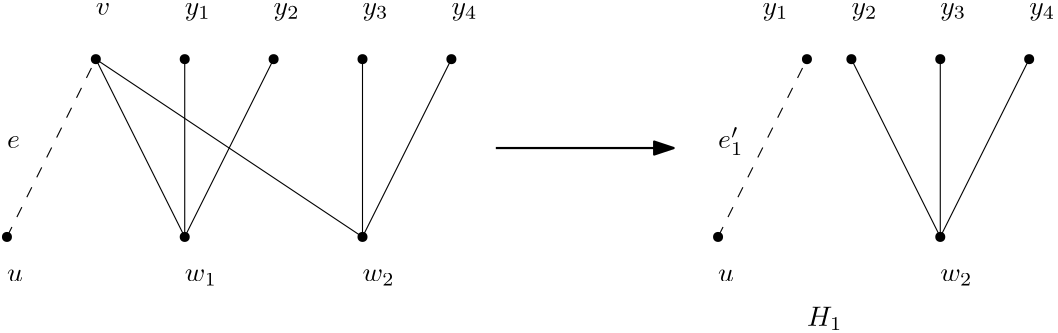 <?xml version="1.0"?>
<!DOCTYPE ipe SYSTEM "ipe.dtd">
<ipe version="70005" creator="Ipe 7.1.2">
<info created="D:20120204190754" modified="D:20120204204846"/>
<ipestyle name="basic">
<symbol name="arrow/arc(spx)">
<path stroke="sym-stroke" fill="sym-stroke" pen="sym-pen">
0 0 m
-1 0.333 l
-1 -0.333 l
h
</path>
</symbol>
<symbol name="arrow/farc(spx)">
<path stroke="sym-stroke" fill="white" pen="sym-pen">
0 0 m
-1 0.333 l
-1 -0.333 l
h
</path>
</symbol>
<symbol name="mark/circle(sx)" transformations="translations">
<path fill="sym-stroke">
0.6 0 0 0.6 0 0 e
0.4 0 0 0.4 0 0 e
</path>
</symbol>
<symbol name="mark/disk(sx)" transformations="translations">
<path fill="sym-stroke">
0.6 0 0 0.6 0 0 e
</path>
</symbol>
<symbol name="mark/fdisk(sfx)" transformations="translations">
<group>
<path fill="sym-fill">
0.5 0 0 0.5 0 0 e
</path>
<path fill="sym-stroke" fillrule="eofill">
0.6 0 0 0.6 0 0 e
0.4 0 0 0.4 0 0 e
</path>
</group>
</symbol>
<symbol name="mark/box(sx)" transformations="translations">
<path fill="sym-stroke" fillrule="eofill">
-0.6 -0.6 m
0.6 -0.6 l
0.6 0.6 l
-0.6 0.6 l
h
-0.4 -0.4 m
0.4 -0.4 l
0.4 0.4 l
-0.4 0.4 l
h
</path>
</symbol>
<symbol name="mark/square(sx)" transformations="translations">
<path fill="sym-stroke">
-0.6 -0.6 m
0.6 -0.6 l
0.6 0.6 l
-0.6 0.6 l
h
</path>
</symbol>
<symbol name="mark/fsquare(sfx)" transformations="translations">
<group>
<path fill="sym-fill">
-0.5 -0.5 m
0.5 -0.5 l
0.5 0.5 l
-0.5 0.5 l
h
</path>
<path fill="sym-stroke" fillrule="eofill">
-0.6 -0.6 m
0.6 -0.6 l
0.6 0.6 l
-0.6 0.6 l
h
-0.4 -0.4 m
0.4 -0.4 l
0.4 0.4 l
-0.4 0.4 l
h
</path>
</group>
</symbol>
<symbol name="mark/cross(sx)" transformations="translations">
<group>
<path fill="sym-stroke">
-0.43 -0.57 m
0.57 0.43 l
0.43 0.57 l
-0.57 -0.43 l
h
</path>
<path fill="sym-stroke">
-0.43 0.57 m
0.57 -0.43 l
0.43 -0.57 l
-0.57 0.43 l
h
</path>
</group>
</symbol>
<symbol name="arrow/fnormal(spx)">
<path stroke="sym-stroke" fill="white" pen="sym-pen">
0 0 m
-1 0.333 l
-1 -0.333 l
h
</path>
</symbol>
<symbol name="arrow/pointed(spx)">
<path stroke="sym-stroke" fill="sym-stroke" pen="sym-pen">
0 0 m
-1 0.333 l
-0.8 0 l
-1 -0.333 l
h
</path>
</symbol>
<symbol name="arrow/fpointed(spx)">
<path stroke="sym-stroke" fill="white" pen="sym-pen">
0 0 m
-1 0.333 l
-0.8 0 l
-1 -0.333 l
h
</path>
</symbol>
<symbol name="arrow/linear(spx)">
<path stroke="sym-stroke" pen="sym-pen">
-1 0.333 m
0 0 l
-1 -0.333 l
</path>
</symbol>
<symbol name="arrow/fdouble(spx)">
<path stroke="sym-stroke" fill="white" pen="sym-pen">
0 0 m
-1 0.333 l
-1 -0.333 l
h
-1 0 m
-2 0.333 l
-2 -0.333 l
h
</path>
</symbol>
<symbol name="arrow/double(spx)">
<path stroke="sym-stroke" fill="sym-stroke" pen="sym-pen">
0 0 m
-1 0.333 l
-1 -0.333 l
h
-1 0 m
-2 0.333 l
-2 -0.333 l
h
</path>
</symbol>
<pen name="heavier" value="0.8"/>
<pen name="fat" value="1.2"/>
<pen name="ultrafat" value="2"/>
<symbolsize name="large" value="5"/>
<symbolsize name="small" value="2"/>
<symbolsize name="tiny" value="1.1"/>
<arrowsize name="large" value="10"/>
<arrowsize name="small" value="5"/>
<arrowsize name="tiny" value="3"/>
<color name="red" value="1 0 0"/>
<color name="green" value="0 1 0"/>
<color name="blue" value="0 0 1"/>
<color name="yellow" value="1 1 0"/>
<color name="orange" value="1 0.647 0"/>
<color name="gold" value="1 0.843 0"/>
<color name="purple" value="0.627 0.125 0.941"/>
<color name="gray" value="0.745"/>
<color name="brown" value="0.647 0.165 0.165"/>
<color name="navy" value="0 0 0.502"/>
<color name="pink" value="1 0.753 0.796"/>
<color name="seagreen" value="0.18 0.545 0.341"/>
<color name="turquoise" value="0.251 0.878 0.816"/>
<color name="violet" value="0.933 0.51 0.933"/>
<color name="darkblue" value="0 0 0.545"/>
<color name="darkcyan" value="0 0.545 0.545"/>
<color name="darkgray" value="0.663"/>
<color name="darkgreen" value="0 0.392 0"/>
<color name="darkmagenta" value="0.545 0 0.545"/>
<color name="darkorange" value="1 0.549 0"/>
<color name="darkred" value="0.545 0 0"/>
<color name="lightblue" value="0.678 0.847 0.902"/>
<color name="lightcyan" value="0.878 1 1"/>
<color name="lightgray" value="0.827"/>
<color name="lightgreen" value="0.565 0.933 0.565"/>
<color name="lightyellow" value="1 1 0.878"/>
<dashstyle name="dashed" value="[4] 0"/>
<dashstyle name="dotted" value="[1 3] 0"/>
<dashstyle name="dash dotted" value="[4 2 1 2] 0"/>
<dashstyle name="dash dot dotted" value="[4 2 1 2 1 2] 0"/>
<textsize name="large" value="\large"/>
<textsize name="Large" value="\Large"/>
<textsize name="LARGE" value="\LARGE"/>
<textsize name="huge" value="\huge"/>
<textsize name="Huge" value="\Huge"/>
<textsize name="small" value="\small"/>
<textsize name="footnote" value="\footnotesize"/>
<textsize name="tiny" value="\tiny"/>
<textstyle name="center" begin="\begin{center}" end="\end{center}"/>
<textstyle name="itemize" begin="\begin{itemize}" end="\end{itemize}"/>
<textstyle name="item" begin="\begin{itemize}\item{}" end="\end{itemize}"/>
<gridsize name="4 pts" value="4"/>
<gridsize name="8 pts (~3 mm)" value="8"/>
<gridsize name="16 pts (~6 mm)" value="16"/>
<gridsize name="32 pts (~12 mm)" value="32"/>
<gridsize name="10 pts (~3.5 mm)" value="10"/>
<gridsize name="20 pts (~7 mm)" value="20"/>
<gridsize name="14 pts (~5 mm)" value="14"/>
<gridsize name="28 pts (~10 mm)" value="28"/>
<gridsize name="56 pts (~20 mm)" value="56"/>
<anglesize name="90 deg" value="90"/>
<anglesize name="60 deg" value="60"/>
<anglesize name="45 deg" value="45"/>
<anglesize name="30 deg" value="30"/>
<anglesize name="22.5 deg" value="22.5"/>
<tiling name="falling" angle="-60" step="4" width="1"/>
<tiling name="rising" angle="30" step="4" width="1"/>
</ipestyle>
<page>
<layer name="alpha"/>
<view layers="alpha" active="alpha"/>
<use layer="alpha" name="mark/disk(sx)" pos="64 704" size="normal" stroke="black"/>
<use name="mark/disk(sx)" pos="128 704" size="normal" stroke="black"/>
<use name="mark/disk(sx)" pos="192 704" size="normal" stroke="black"/>
<path stroke="black">
128 704 m
96 768 l
96 768 l
</path>
<path stroke="black">
128 704 m
128 768 l
</path>
<path stroke="black">
128 704 m
160 768 l
</path>
<path stroke="black">
192 704 m
192 768 l
192 768 l
</path>
<path stroke="black">
192 704 m
224 768 l
</path>
<path stroke="black" dash="dashed">
64 704 m
96 768 l
96 768 l
</path>
<path stroke="black">
96 768 m
192 704 l
</path>
<use name="mark/disk(sx)" pos="128 768" size="normal" stroke="black"/>
<use name="mark/disk(sx)" pos="96 768" size="normal" stroke="black"/>
<use name="mark/disk(sx)" pos="160 768" size="normal" stroke="black"/>
<use name="mark/disk(sx)" pos="192 768" size="normal" stroke="black"/>
<use name="mark/disk(sx)" pos="224 768" size="normal" stroke="black"/>
<text transformations="translations" pos="64 688" stroke="black" type="label" width="5.703" height="4.289" depth="0" valign="baseline">$u$</text>
<text transformations="translations" pos="128 688" stroke="black" type="label" width="11.602" height="4.294" depth="1.49" valign="baseline">$w_1$</text>
<text transformations="translations" pos="192 688" stroke="black" type="label" width="11.602" height="4.294" depth="1.49" valign="baseline">$w_2$</text>
<text transformations="translations" pos="96 784" stroke="black" type="label" width="5.187" height="4.289" depth="0" valign="baseline">$v$</text>
<text transformations="translations" pos="64 736" stroke="black" type="label" width="4.639" height="4.289" depth="0" valign="baseline">$e$</text>
<path stroke="black" pen="heavier" arrow="normal/normal">
240 736 m
304 736 l
</path>
<path stroke="black" dash="dashed">
320 704 m
352 768 l
</path>
<path stroke="black">
400 704 m
368 768 l
</path>
<path stroke="black">
400 704 m
400 768 l
</path>
<path stroke="black">
400 704 m
432 768 l
</path>
<use name="mark/disk(sx)" pos="352 768" size="normal" stroke="black"/>
<use name="mark/disk(sx)" pos="320 704" size="normal" stroke="black"/>
<use name="mark/disk(sx)" pos="400 704" size="normal" stroke="black"/>
<use name="mark/disk(sx)" pos="400 768" size="normal" stroke="black"/>
<use name="mark/disk(sx)" pos="368 768" size="normal" stroke="black"/>
<use name="mark/disk(sx)" pos="432 768" size="normal" stroke="black"/>
<text matrix="1 0 0 1 256 0" transformations="translations" pos="64 688" stroke="black" type="label" width="5.703" height="4.289" depth="0" valign="baseline">$u$</text>
<text matrix="1 0 0 1 208 0" transformations="translations" pos="192 688" stroke="black" type="label" width="11.602" height="4.294" depth="1.49" valign="baseline">$w_2$</text>
<text matrix="1 0 0 1 32 0" transformations="translations" pos="96 784" stroke="black" type="label" width="9.354" height="4.297" depth="1.93" valign="baseline">$y_1$</text>
<text matrix="1 0 0 1 64 0" transformations="translations" pos="96 784" stroke="black" type="label" width="9.354" height="4.297" depth="1.93" valign="baseline">$y_2$</text>
<text matrix="1 0 0 1 96 0" transformations="translations" pos="96 784" stroke="black" type="label" width="9.354" height="4.297" depth="1.93" valign="baseline">$y_3$</text>
<text matrix="1 0 0 1 128 0" transformations="translations" pos="96 784" stroke="black" type="label" width="9.354" height="4.297" depth="1.93" valign="baseline">$y_4$</text>
<text matrix="1 0 0 1 240 0" transformations="translations" pos="96 784" stroke="black" type="label" width="9.354" height="4.297" depth="1.93" valign="baseline">$y_1$</text>
<text matrix="1 0 0 1 272 0" transformations="translations" pos="96 784" stroke="black" type="label" width="9.354" height="4.297" depth="1.93" valign="baseline">$y_2$</text>
<text matrix="1 0 0 1 304 0" transformations="translations" pos="96 784" stroke="black" type="label" width="9.354" height="4.297" depth="1.93" valign="baseline">$y_3$</text>
<text matrix="1 0 0 1 336 0" transformations="translations" pos="96 784" stroke="black" type="label" width="9.354" height="4.297" depth="1.93" valign="baseline">$y_4$</text>
<text matrix="1 0 0 1 256 0" transformations="translations" pos="64 736" stroke="black" type="label" width="9.108" height="7.493" depth="2.47" valign="baseline">$e_1&apos;$</text>
<text transformations="translations" pos="352 672" stroke="black" type="label" width="12.751" height="6.812" depth="1.49" valign="baseline">$H_1$</text>
</page>
</ipe>

